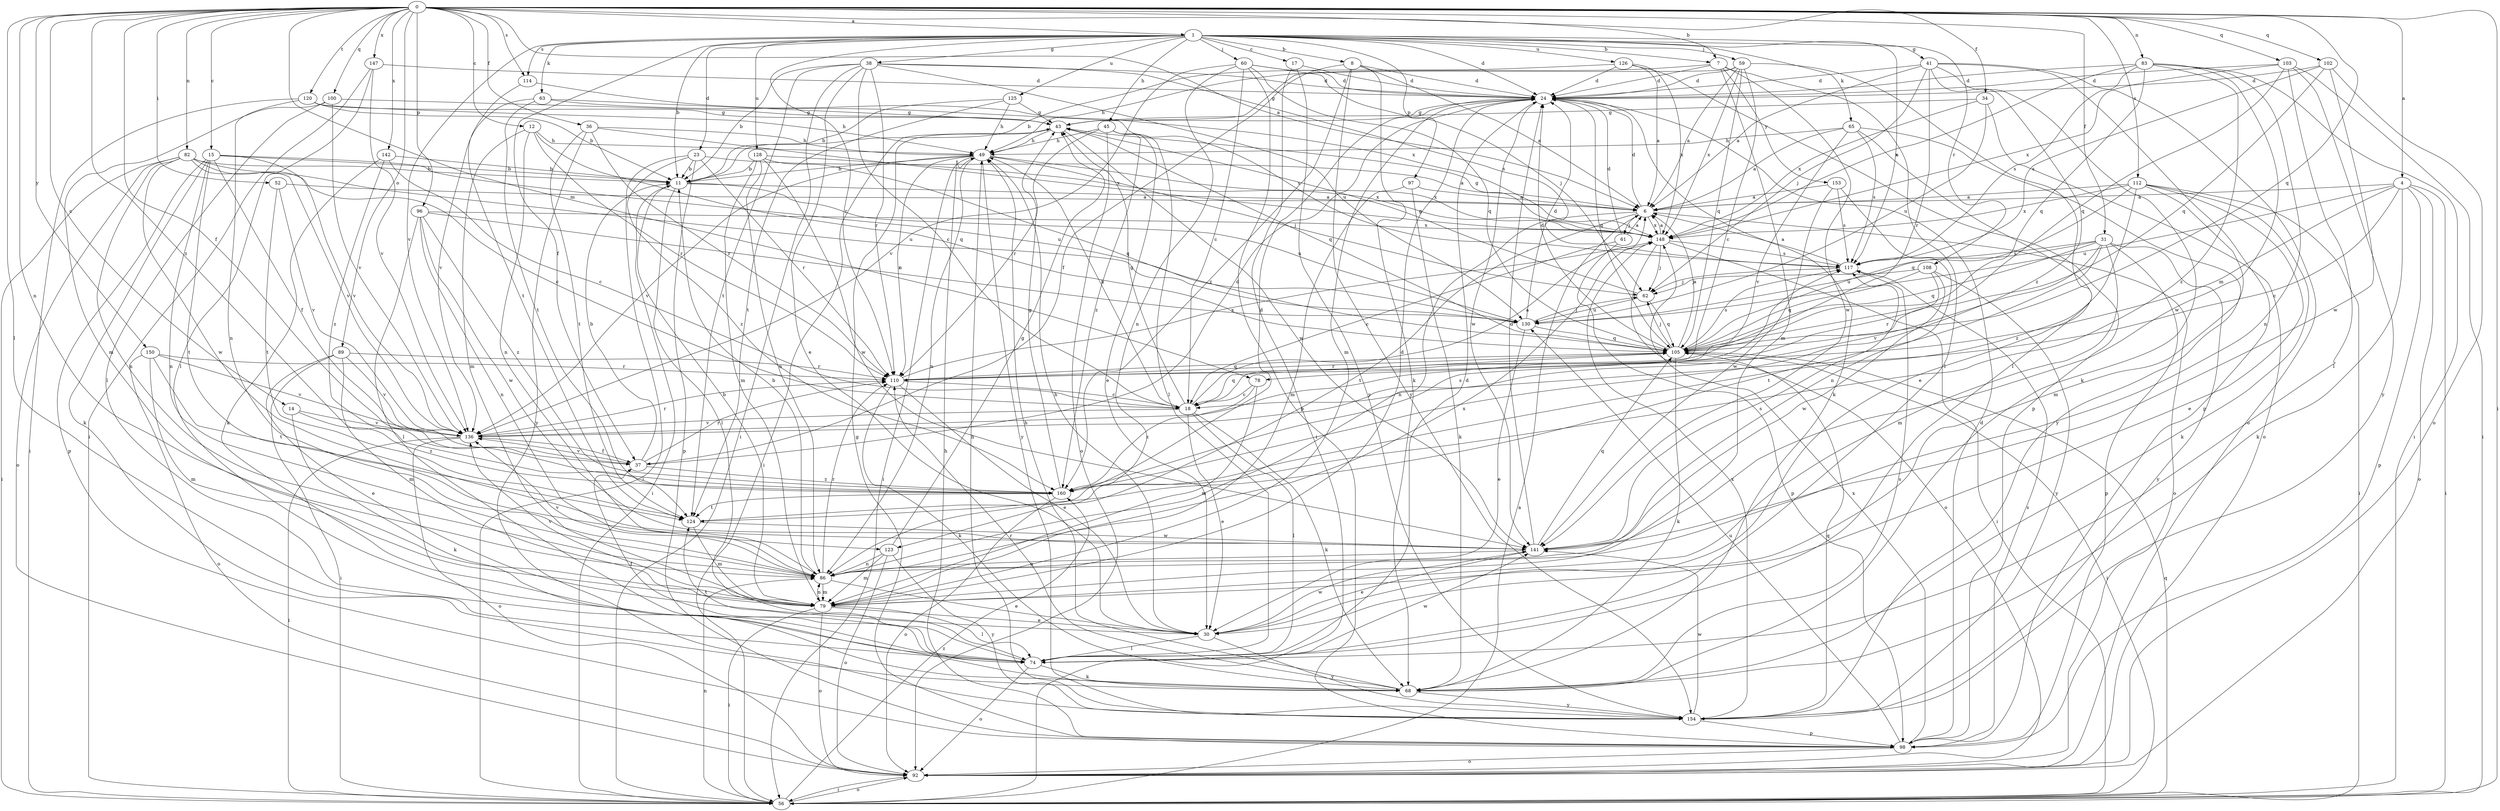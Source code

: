 strict digraph  {
0;
1;
4;
6;
7;
8;
11;
12;
14;
15;
17;
18;
23;
24;
30;
31;
34;
36;
37;
38;
41;
43;
45;
49;
52;
56;
59;
60;
61;
62;
63;
65;
68;
74;
78;
79;
82;
83;
86;
89;
92;
96;
97;
98;
100;
102;
103;
105;
108;
110;
112;
114;
117;
120;
123;
124;
125;
126;
128;
130;
136;
141;
142;
147;
148;
150;
153;
154;
160;
0 -> 1  [label=a];
0 -> 4  [label=a];
0 -> 6  [label=a];
0 -> 7  [label=b];
0 -> 12  [label=c];
0 -> 14  [label=c];
0 -> 15  [label=c];
0 -> 31  [label=f];
0 -> 34  [label=f];
0 -> 36  [label=f];
0 -> 37  [label=f];
0 -> 52  [label=i];
0 -> 56  [label=i];
0 -> 74  [label=l];
0 -> 78  [label=m];
0 -> 82  [label=n];
0 -> 83  [label=n];
0 -> 86  [label=n];
0 -> 89  [label=o];
0 -> 96  [label=p];
0 -> 100  [label=q];
0 -> 102  [label=q];
0 -> 103  [label=q];
0 -> 105  [label=q];
0 -> 112  [label=s];
0 -> 114  [label=s];
0 -> 120  [label=t];
0 -> 142  [label=x];
0 -> 147  [label=x];
0 -> 150  [label=y];
0 -> 160  [label=z];
1 -> 7  [label=b];
1 -> 8  [label=b];
1 -> 11  [label=b];
1 -> 17  [label=c];
1 -> 23  [label=d];
1 -> 24  [label=d];
1 -> 37  [label=f];
1 -> 38  [label=g];
1 -> 41  [label=g];
1 -> 45  [label=h];
1 -> 59  [label=j];
1 -> 60  [label=j];
1 -> 63  [label=k];
1 -> 65  [label=k];
1 -> 97  [label=p];
1 -> 108  [label=r];
1 -> 110  [label=r];
1 -> 114  [label=s];
1 -> 117  [label=s];
1 -> 125  [label=u];
1 -> 126  [label=u];
1 -> 128  [label=u];
1 -> 136  [label=v];
4 -> 6  [label=a];
4 -> 18  [label=c];
4 -> 56  [label=i];
4 -> 68  [label=k];
4 -> 78  [label=m];
4 -> 92  [label=o];
4 -> 98  [label=p];
4 -> 130  [label=u];
6 -> 24  [label=d];
6 -> 61  [label=j];
6 -> 86  [label=n];
6 -> 92  [label=o];
6 -> 123  [label=t];
6 -> 148  [label=x];
7 -> 24  [label=d];
7 -> 49  [label=h];
7 -> 74  [label=l];
7 -> 79  [label=m];
7 -> 141  [label=w];
7 -> 153  [label=y];
8 -> 6  [label=a];
8 -> 24  [label=d];
8 -> 37  [label=f];
8 -> 68  [label=k];
8 -> 154  [label=y];
8 -> 160  [label=z];
11 -> 6  [label=a];
11 -> 56  [label=i];
11 -> 74  [label=l];
11 -> 130  [label=u];
12 -> 49  [label=h];
12 -> 79  [label=m];
12 -> 86  [label=n];
12 -> 105  [label=q];
12 -> 110  [label=r];
14 -> 68  [label=k];
14 -> 136  [label=v];
14 -> 160  [label=z];
15 -> 11  [label=b];
15 -> 37  [label=f];
15 -> 68  [label=k];
15 -> 86  [label=n];
15 -> 98  [label=p];
15 -> 123  [label=t];
15 -> 130  [label=u];
15 -> 136  [label=v];
17 -> 24  [label=d];
17 -> 56  [label=i];
17 -> 154  [label=y];
18 -> 6  [label=a];
18 -> 30  [label=e];
18 -> 43  [label=g];
18 -> 49  [label=h];
18 -> 68  [label=k];
18 -> 74  [label=l];
18 -> 105  [label=q];
18 -> 136  [label=v];
23 -> 6  [label=a];
23 -> 11  [label=b];
23 -> 56  [label=i];
23 -> 98  [label=p];
23 -> 110  [label=r];
23 -> 160  [label=z];
24 -> 43  [label=g];
24 -> 68  [label=k];
24 -> 79  [label=m];
24 -> 105  [label=q];
24 -> 141  [label=w];
30 -> 49  [label=h];
30 -> 74  [label=l];
30 -> 141  [label=w];
30 -> 154  [label=y];
31 -> 79  [label=m];
31 -> 98  [label=p];
31 -> 105  [label=q];
31 -> 117  [label=s];
31 -> 124  [label=t];
31 -> 130  [label=u];
31 -> 136  [label=v];
31 -> 154  [label=y];
34 -> 43  [label=g];
34 -> 92  [label=o];
34 -> 130  [label=u];
34 -> 148  [label=x];
36 -> 49  [label=h];
36 -> 110  [label=r];
36 -> 124  [label=t];
36 -> 148  [label=x];
36 -> 154  [label=y];
37 -> 11  [label=b];
37 -> 24  [label=d];
37 -> 110  [label=r];
37 -> 136  [label=v];
37 -> 160  [label=z];
38 -> 11  [label=b];
38 -> 18  [label=c];
38 -> 24  [label=d];
38 -> 30  [label=e];
38 -> 56  [label=i];
38 -> 110  [label=r];
38 -> 117  [label=s];
38 -> 124  [label=t];
38 -> 130  [label=u];
41 -> 6  [label=a];
41 -> 24  [label=d];
41 -> 62  [label=j];
41 -> 68  [label=k];
41 -> 92  [label=o];
41 -> 98  [label=p];
41 -> 110  [label=r];
41 -> 160  [label=z];
43 -> 49  [label=h];
43 -> 56  [label=i];
43 -> 105  [label=q];
43 -> 141  [label=w];
45 -> 30  [label=e];
45 -> 49  [label=h];
45 -> 74  [label=l];
45 -> 92  [label=o];
45 -> 110  [label=r];
45 -> 160  [label=z];
49 -> 11  [label=b];
49 -> 56  [label=i];
49 -> 62  [label=j];
49 -> 86  [label=n];
49 -> 110  [label=r];
49 -> 136  [label=v];
49 -> 148  [label=x];
49 -> 154  [label=y];
52 -> 6  [label=a];
52 -> 124  [label=t];
52 -> 136  [label=v];
56 -> 6  [label=a];
56 -> 86  [label=n];
56 -> 92  [label=o];
56 -> 105  [label=q];
56 -> 160  [label=z];
59 -> 6  [label=a];
59 -> 18  [label=c];
59 -> 24  [label=d];
59 -> 43  [label=g];
59 -> 74  [label=l];
59 -> 105  [label=q];
59 -> 148  [label=x];
60 -> 18  [label=c];
60 -> 24  [label=d];
60 -> 62  [label=j];
60 -> 86  [label=n];
60 -> 98  [label=p];
60 -> 105  [label=q];
60 -> 136  [label=v];
61 -> 6  [label=a];
61 -> 18  [label=c];
61 -> 24  [label=d];
61 -> 98  [label=p];
62 -> 43  [label=g];
62 -> 105  [label=q];
62 -> 130  [label=u];
63 -> 43  [label=g];
63 -> 117  [label=s];
63 -> 124  [label=t];
63 -> 136  [label=v];
65 -> 6  [label=a];
65 -> 30  [label=e];
65 -> 49  [label=h];
65 -> 117  [label=s];
65 -> 136  [label=v];
65 -> 154  [label=y];
68 -> 49  [label=h];
68 -> 110  [label=r];
68 -> 117  [label=s];
68 -> 154  [label=y];
74 -> 24  [label=d];
74 -> 37  [label=f];
74 -> 68  [label=k];
74 -> 92  [label=o];
74 -> 124  [label=t];
74 -> 141  [label=w];
78 -> 18  [label=c];
78 -> 79  [label=m];
78 -> 160  [label=z];
79 -> 11  [label=b];
79 -> 24  [label=d];
79 -> 30  [label=e];
79 -> 56  [label=i];
79 -> 74  [label=l];
79 -> 86  [label=n];
79 -> 92  [label=o];
79 -> 136  [label=v];
82 -> 11  [label=b];
82 -> 18  [label=c];
82 -> 56  [label=i];
82 -> 86  [label=n];
82 -> 92  [label=o];
82 -> 130  [label=u];
82 -> 136  [label=v];
82 -> 141  [label=w];
83 -> 24  [label=d];
83 -> 56  [label=i];
83 -> 86  [label=n];
83 -> 105  [label=q];
83 -> 117  [label=s];
83 -> 141  [label=w];
83 -> 148  [label=x];
83 -> 160  [label=z];
86 -> 11  [label=b];
86 -> 30  [label=e];
86 -> 79  [label=m];
86 -> 110  [label=r];
86 -> 136  [label=v];
86 -> 148  [label=x];
89 -> 30  [label=e];
89 -> 56  [label=i];
89 -> 79  [label=m];
89 -> 110  [label=r];
89 -> 136  [label=v];
92 -> 56  [label=i];
96 -> 74  [label=l];
96 -> 86  [label=n];
96 -> 130  [label=u];
96 -> 141  [label=w];
96 -> 148  [label=x];
96 -> 160  [label=z];
97 -> 6  [label=a];
97 -> 68  [label=k];
97 -> 79  [label=m];
98 -> 24  [label=d];
98 -> 43  [label=g];
98 -> 49  [label=h];
98 -> 92  [label=o];
98 -> 117  [label=s];
98 -> 130  [label=u];
98 -> 148  [label=x];
100 -> 43  [label=g];
100 -> 74  [label=l];
100 -> 79  [label=m];
100 -> 136  [label=v];
102 -> 24  [label=d];
102 -> 92  [label=o];
102 -> 105  [label=q];
102 -> 117  [label=s];
102 -> 141  [label=w];
103 -> 24  [label=d];
103 -> 56  [label=i];
103 -> 74  [label=l];
103 -> 105  [label=q];
103 -> 148  [label=x];
103 -> 154  [label=y];
105 -> 6  [label=a];
105 -> 24  [label=d];
105 -> 56  [label=i];
105 -> 62  [label=j];
105 -> 68  [label=k];
105 -> 110  [label=r];
105 -> 117  [label=s];
108 -> 62  [label=j];
108 -> 105  [label=q];
108 -> 110  [label=r];
108 -> 141  [label=w];
108 -> 154  [label=y];
110 -> 18  [label=c];
110 -> 30  [label=e];
110 -> 68  [label=k];
110 -> 105  [label=q];
110 -> 148  [label=x];
112 -> 6  [label=a];
112 -> 30  [label=e];
112 -> 56  [label=i];
112 -> 68  [label=k];
112 -> 79  [label=m];
112 -> 105  [label=q];
112 -> 148  [label=x];
112 -> 160  [label=z];
114 -> 124  [label=t];
114 -> 148  [label=x];
117 -> 6  [label=a];
117 -> 62  [label=j];
120 -> 11  [label=b];
120 -> 43  [label=g];
120 -> 49  [label=h];
120 -> 56  [label=i];
120 -> 86  [label=n];
123 -> 43  [label=g];
123 -> 79  [label=m];
123 -> 86  [label=n];
123 -> 92  [label=o];
123 -> 154  [label=y];
124 -> 24  [label=d];
124 -> 79  [label=m];
124 -> 141  [label=w];
125 -> 11  [label=b];
125 -> 43  [label=g];
125 -> 49  [label=h];
125 -> 124  [label=t];
126 -> 6  [label=a];
126 -> 11  [label=b];
126 -> 24  [label=d];
126 -> 98  [label=p];
126 -> 148  [label=x];
128 -> 11  [label=b];
128 -> 79  [label=m];
128 -> 86  [label=n];
128 -> 105  [label=q];
128 -> 141  [label=w];
128 -> 148  [label=x];
130 -> 24  [label=d];
130 -> 30  [label=e];
130 -> 62  [label=j];
130 -> 105  [label=q];
136 -> 37  [label=f];
136 -> 56  [label=i];
136 -> 92  [label=o];
136 -> 110  [label=r];
141 -> 24  [label=d];
141 -> 30  [label=e];
141 -> 86  [label=n];
141 -> 105  [label=q];
141 -> 117  [label=s];
142 -> 11  [label=b];
142 -> 18  [label=c];
142 -> 68  [label=k];
142 -> 160  [label=z];
147 -> 24  [label=d];
147 -> 56  [label=i];
147 -> 74  [label=l];
147 -> 136  [label=v];
148 -> 6  [label=a];
148 -> 43  [label=g];
148 -> 56  [label=i];
148 -> 62  [label=j];
148 -> 92  [label=o];
148 -> 117  [label=s];
150 -> 79  [label=m];
150 -> 92  [label=o];
150 -> 110  [label=r];
150 -> 124  [label=t];
150 -> 136  [label=v];
153 -> 6  [label=a];
153 -> 86  [label=n];
153 -> 117  [label=s];
153 -> 141  [label=w];
154 -> 49  [label=h];
154 -> 98  [label=p];
154 -> 105  [label=q];
154 -> 141  [label=w];
154 -> 148  [label=x];
160 -> 43  [label=g];
160 -> 92  [label=o];
160 -> 117  [label=s];
160 -> 124  [label=t];
}
